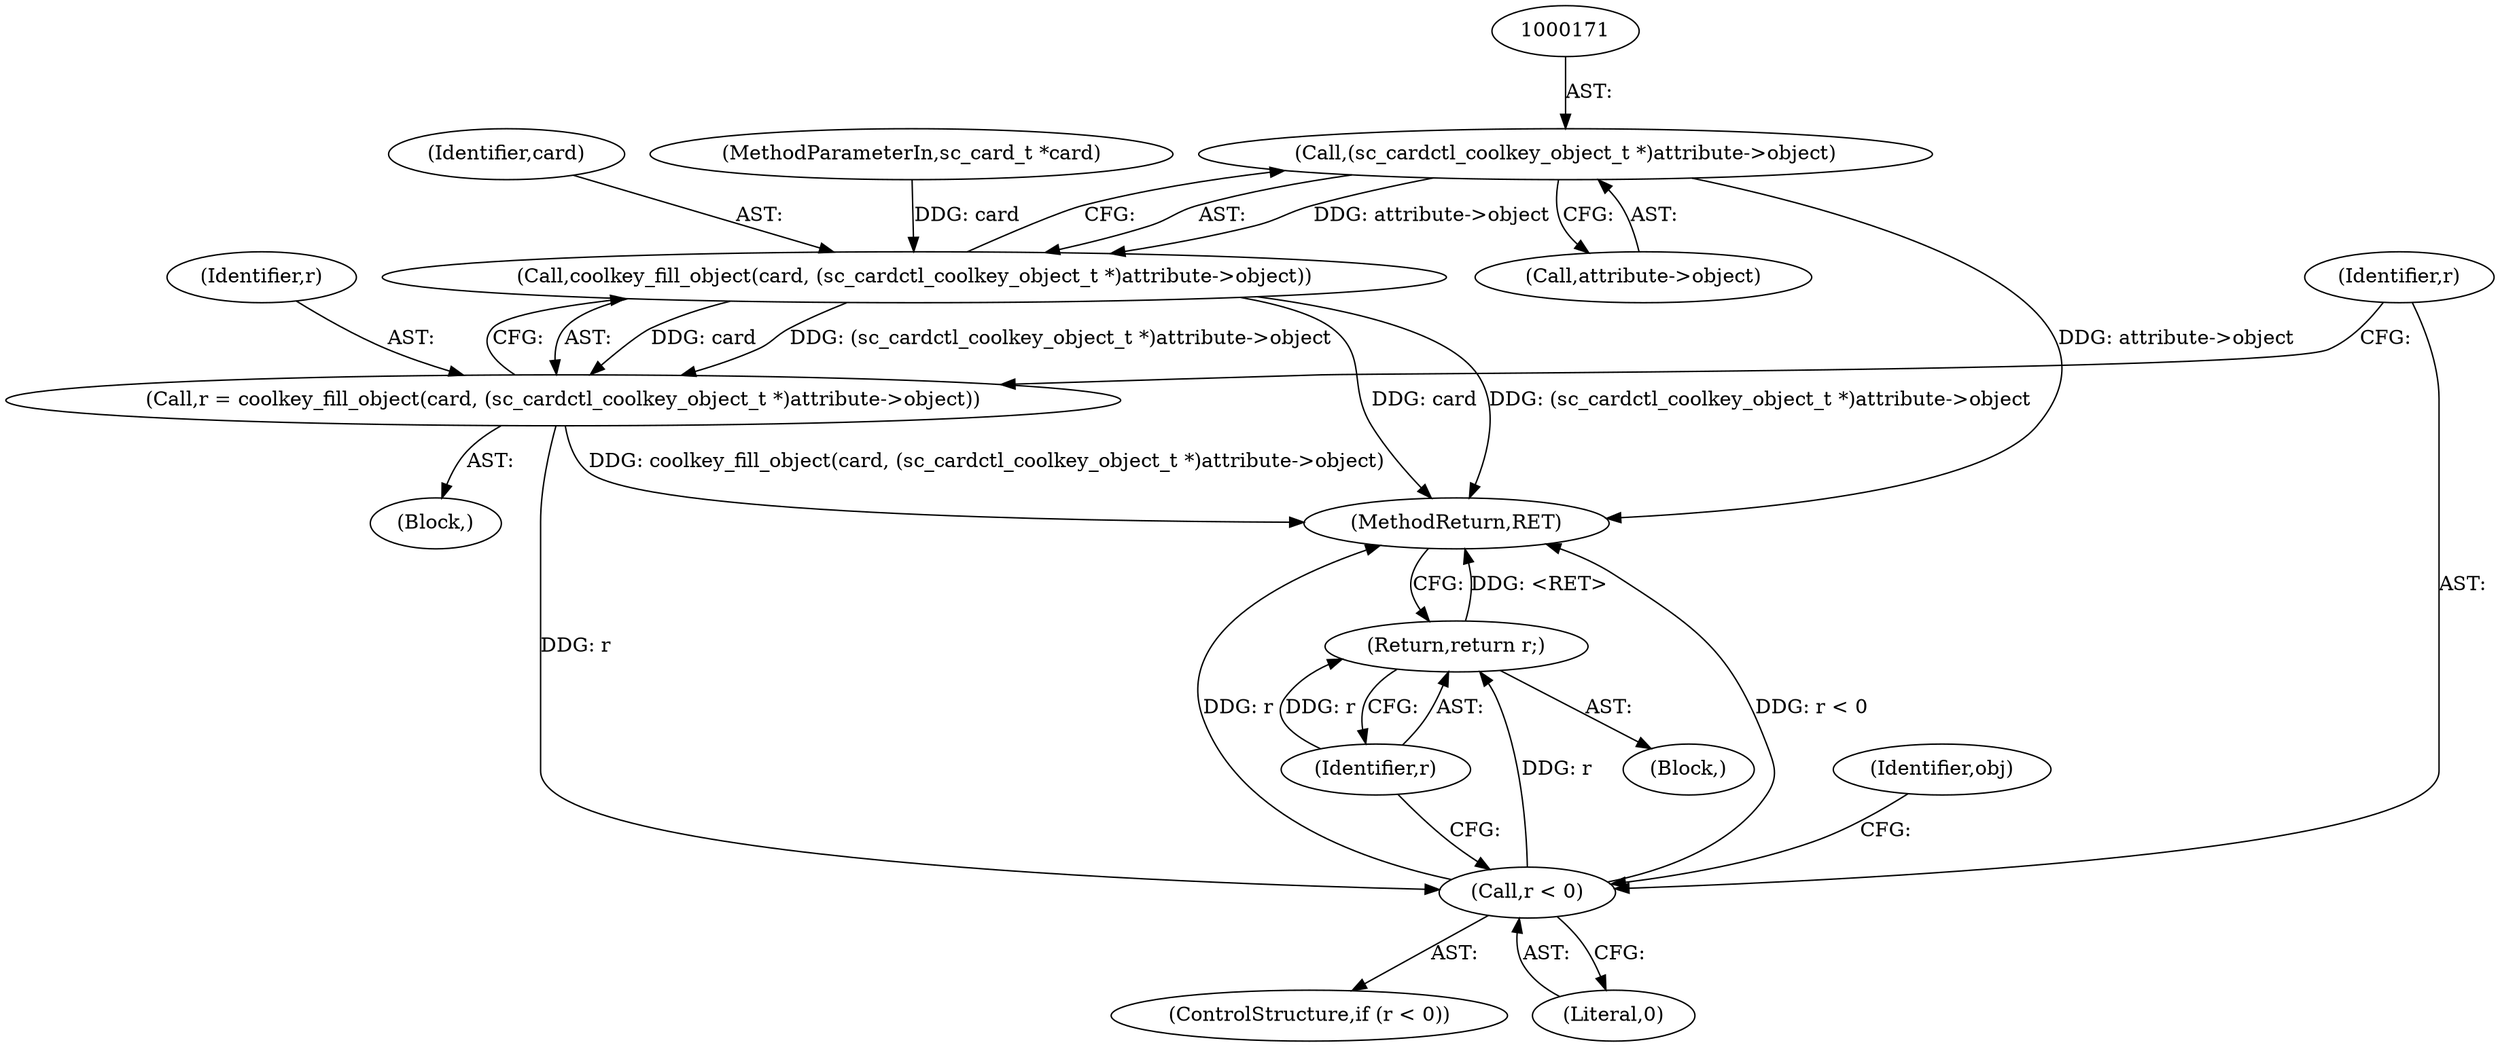 digraph "0_OpenSC_8fe377e93b4b56060e5bbfb6f3142ceaeca744fa_4@pointer" {
"1000170" [label="(Call,(sc_cardctl_coolkey_object_t *)attribute->object)"];
"1000168" [label="(Call,coolkey_fill_object(card, (sc_cardctl_coolkey_object_t *)attribute->object))"];
"1000166" [label="(Call,r = coolkey_fill_object(card, (sc_cardctl_coolkey_object_t *)attribute->object))"];
"1000176" [label="(Call,r < 0)"];
"1000180" [label="(Return,return r;)"];
"1000168" [label="(Call,coolkey_fill_object(card, (sc_cardctl_coolkey_object_t *)attribute->object))"];
"1000169" [label="(Identifier,card)"];
"1000181" [label="(Identifier,r)"];
"1000180" [label="(Return,return r;)"];
"1000179" [label="(Block,)"];
"1000177" [label="(Identifier,r)"];
"1000170" [label="(Call,(sc_cardctl_coolkey_object_t *)attribute->object)"];
"1000311" [label="(MethodReturn,RET)"];
"1000166" [label="(Call,r = coolkey_fill_object(card, (sc_cardctl_coolkey_object_t *)attribute->object))"];
"1000112" [label="(MethodParameterIn,sc_card_t *card)"];
"1000164" [label="(Block,)"];
"1000167" [label="(Identifier,r)"];
"1000175" [label="(ControlStructure,if (r < 0))"];
"1000176" [label="(Call,r < 0)"];
"1000183" [label="(Identifier,obj)"];
"1000172" [label="(Call,attribute->object)"];
"1000178" [label="(Literal,0)"];
"1000170" -> "1000168"  [label="AST: "];
"1000170" -> "1000172"  [label="CFG: "];
"1000171" -> "1000170"  [label="AST: "];
"1000172" -> "1000170"  [label="AST: "];
"1000168" -> "1000170"  [label="CFG: "];
"1000170" -> "1000311"  [label="DDG: attribute->object"];
"1000170" -> "1000168"  [label="DDG: attribute->object"];
"1000168" -> "1000166"  [label="AST: "];
"1000169" -> "1000168"  [label="AST: "];
"1000166" -> "1000168"  [label="CFG: "];
"1000168" -> "1000311"  [label="DDG: card"];
"1000168" -> "1000311"  [label="DDG: (sc_cardctl_coolkey_object_t *)attribute->object"];
"1000168" -> "1000166"  [label="DDG: card"];
"1000168" -> "1000166"  [label="DDG: (sc_cardctl_coolkey_object_t *)attribute->object"];
"1000112" -> "1000168"  [label="DDG: card"];
"1000166" -> "1000164"  [label="AST: "];
"1000167" -> "1000166"  [label="AST: "];
"1000177" -> "1000166"  [label="CFG: "];
"1000166" -> "1000311"  [label="DDG: coolkey_fill_object(card, (sc_cardctl_coolkey_object_t *)attribute->object)"];
"1000166" -> "1000176"  [label="DDG: r"];
"1000176" -> "1000175"  [label="AST: "];
"1000176" -> "1000178"  [label="CFG: "];
"1000177" -> "1000176"  [label="AST: "];
"1000178" -> "1000176"  [label="AST: "];
"1000181" -> "1000176"  [label="CFG: "];
"1000183" -> "1000176"  [label="CFG: "];
"1000176" -> "1000311"  [label="DDG: r < 0"];
"1000176" -> "1000311"  [label="DDG: r"];
"1000176" -> "1000180"  [label="DDG: r"];
"1000180" -> "1000179"  [label="AST: "];
"1000180" -> "1000181"  [label="CFG: "];
"1000181" -> "1000180"  [label="AST: "];
"1000311" -> "1000180"  [label="CFG: "];
"1000180" -> "1000311"  [label="DDG: <RET>"];
"1000181" -> "1000180"  [label="DDG: r"];
}
